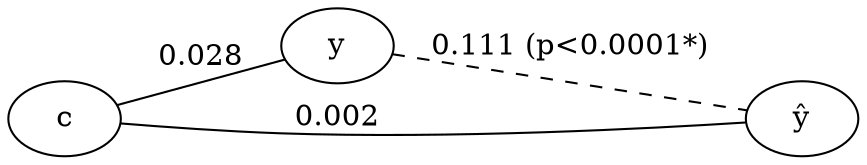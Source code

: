 graph {
	rankdir=LR
	c [label=c]
	y [label=y]
	yhat [label=<y&#770;>]
	c -- yhat [label=0.002]
	c -- y [label=0.028]
	y -- yhat [label="0.111 (p<0.0001*)" style=dashed]
}
